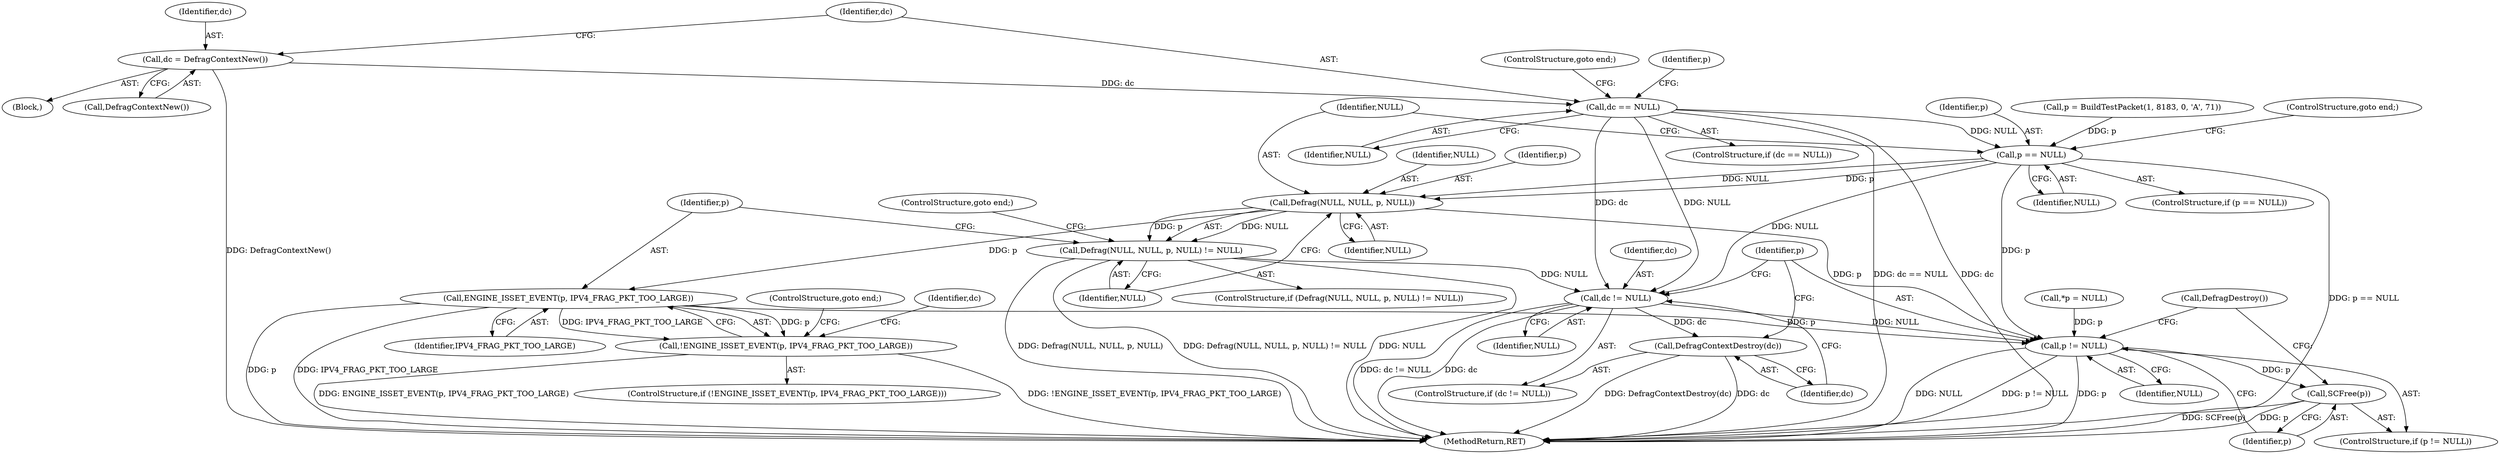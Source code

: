 digraph "0_suricata_4a04f814b15762eb446a5ead4d69d021512df6f8_3@pointer" {
"1000123" [label="(Call,dc == NULL)"];
"1000119" [label="(Call,dc = DefragContextNew())"];
"1000136" [label="(Call,p == NULL)"];
"1000142" [label="(Call,Defrag(NULL, NULL, p, NULL))"];
"1000141" [label="(Call,Defrag(NULL, NULL, p, NULL) != NULL)"];
"1000170" [label="(Call,dc != NULL)"];
"1000173" [label="(Call,DefragContextDestroy(dc))"];
"1000176" [label="(Call,p != NULL)"];
"1000179" [label="(Call,SCFree(p))"];
"1000151" [label="(Call,ENGINE_ISSET_EVENT(p, IPV4_FRAG_PKT_TOO_LARGE))"];
"1000150" [label="(Call,!ENGINE_ISSET_EVENT(p, IPV4_FRAG_PKT_TOO_LARGE))"];
"1000139" [label="(ControlStructure,goto end;)"];
"1000126" [label="(ControlStructure,goto end;)"];
"1000175" [label="(ControlStructure,if (p != NULL))"];
"1000128" [label="(Identifier,p)"];
"1000122" [label="(ControlStructure,if (dc == NULL))"];
"1000151" [label="(Call,ENGINE_ISSET_EVENT(p, IPV4_FRAG_PKT_TOO_LARGE))"];
"1000177" [label="(Identifier,p)"];
"1000143" [label="(Identifier,NULL)"];
"1000137" [label="(Identifier,p)"];
"1000180" [label="(Identifier,p)"];
"1000111" [label="(Call,*p = NULL)"];
"1000141" [label="(Call,Defrag(NULL, NULL, p, NULL) != NULL)"];
"1000171" [label="(Identifier,dc)"];
"1000140" [label="(ControlStructure,if (Defrag(NULL, NULL, p, NULL) != NULL))"];
"1000181" [label="(Call,DefragDestroy())"];
"1000120" [label="(Identifier,dc)"];
"1000184" [label="(MethodReturn,RET)"];
"1000142" [label="(Call,Defrag(NULL, NULL, p, NULL))"];
"1000119" [label="(Call,dc = DefragContextNew())"];
"1000136" [label="(Call,p == NULL)"];
"1000138" [label="(Identifier,NULL)"];
"1000135" [label="(ControlStructure,if (p == NULL))"];
"1000147" [label="(Identifier,NULL)"];
"1000148" [label="(ControlStructure,goto end;)"];
"1000169" [label="(ControlStructure,if (dc != NULL))"];
"1000146" [label="(Identifier,NULL)"];
"1000124" [label="(Identifier,dc)"];
"1000178" [label="(Identifier,NULL)"];
"1000153" [label="(Identifier,IPV4_FRAG_PKT_TOO_LARGE)"];
"1000159" [label="(Identifier,dc)"];
"1000125" [label="(Identifier,NULL)"];
"1000127" [label="(Call,p = BuildTestPacket(1, 8183, 0, 'A', 71))"];
"1000149" [label="(ControlStructure,if (!ENGINE_ISSET_EVENT(p, IPV4_FRAG_PKT_TOO_LARGE)))"];
"1000154" [label="(ControlStructure,goto end;)"];
"1000179" [label="(Call,SCFree(p))"];
"1000176" [label="(Call,p != NULL)"];
"1000170" [label="(Call,dc != NULL)"];
"1000152" [label="(Identifier,p)"];
"1000174" [label="(Identifier,dc)"];
"1000145" [label="(Identifier,p)"];
"1000173" [label="(Call,DefragContextDestroy(dc))"];
"1000105" [label="(Block,)"];
"1000150" [label="(Call,!ENGINE_ISSET_EVENT(p, IPV4_FRAG_PKT_TOO_LARGE))"];
"1000172" [label="(Identifier,NULL)"];
"1000121" [label="(Call,DefragContextNew())"];
"1000123" [label="(Call,dc == NULL)"];
"1000144" [label="(Identifier,NULL)"];
"1000123" -> "1000122"  [label="AST: "];
"1000123" -> "1000125"  [label="CFG: "];
"1000124" -> "1000123"  [label="AST: "];
"1000125" -> "1000123"  [label="AST: "];
"1000126" -> "1000123"  [label="CFG: "];
"1000128" -> "1000123"  [label="CFG: "];
"1000123" -> "1000184"  [label="DDG: dc == NULL"];
"1000123" -> "1000184"  [label="DDG: dc"];
"1000119" -> "1000123"  [label="DDG: dc"];
"1000123" -> "1000136"  [label="DDG: NULL"];
"1000123" -> "1000170"  [label="DDG: dc"];
"1000123" -> "1000170"  [label="DDG: NULL"];
"1000119" -> "1000105"  [label="AST: "];
"1000119" -> "1000121"  [label="CFG: "];
"1000120" -> "1000119"  [label="AST: "];
"1000121" -> "1000119"  [label="AST: "];
"1000124" -> "1000119"  [label="CFG: "];
"1000119" -> "1000184"  [label="DDG: DefragContextNew()"];
"1000136" -> "1000135"  [label="AST: "];
"1000136" -> "1000138"  [label="CFG: "];
"1000137" -> "1000136"  [label="AST: "];
"1000138" -> "1000136"  [label="AST: "];
"1000139" -> "1000136"  [label="CFG: "];
"1000143" -> "1000136"  [label="CFG: "];
"1000136" -> "1000184"  [label="DDG: p == NULL"];
"1000127" -> "1000136"  [label="DDG: p"];
"1000136" -> "1000142"  [label="DDG: NULL"];
"1000136" -> "1000142"  [label="DDG: p"];
"1000136" -> "1000170"  [label="DDG: NULL"];
"1000136" -> "1000176"  [label="DDG: p"];
"1000142" -> "1000141"  [label="AST: "];
"1000142" -> "1000146"  [label="CFG: "];
"1000143" -> "1000142"  [label="AST: "];
"1000144" -> "1000142"  [label="AST: "];
"1000145" -> "1000142"  [label="AST: "];
"1000146" -> "1000142"  [label="AST: "];
"1000147" -> "1000142"  [label="CFG: "];
"1000142" -> "1000141"  [label="DDG: NULL"];
"1000142" -> "1000141"  [label="DDG: p"];
"1000142" -> "1000151"  [label="DDG: p"];
"1000142" -> "1000176"  [label="DDG: p"];
"1000141" -> "1000140"  [label="AST: "];
"1000141" -> "1000147"  [label="CFG: "];
"1000147" -> "1000141"  [label="AST: "];
"1000148" -> "1000141"  [label="CFG: "];
"1000152" -> "1000141"  [label="CFG: "];
"1000141" -> "1000184"  [label="DDG: Defrag(NULL, NULL, p, NULL)"];
"1000141" -> "1000184"  [label="DDG: Defrag(NULL, NULL, p, NULL) != NULL"];
"1000141" -> "1000184"  [label="DDG: NULL"];
"1000141" -> "1000170"  [label="DDG: NULL"];
"1000170" -> "1000169"  [label="AST: "];
"1000170" -> "1000172"  [label="CFG: "];
"1000171" -> "1000170"  [label="AST: "];
"1000172" -> "1000170"  [label="AST: "];
"1000174" -> "1000170"  [label="CFG: "];
"1000177" -> "1000170"  [label="CFG: "];
"1000170" -> "1000184"  [label="DDG: dc"];
"1000170" -> "1000184"  [label="DDG: dc != NULL"];
"1000170" -> "1000173"  [label="DDG: dc"];
"1000170" -> "1000176"  [label="DDG: NULL"];
"1000173" -> "1000169"  [label="AST: "];
"1000173" -> "1000174"  [label="CFG: "];
"1000174" -> "1000173"  [label="AST: "];
"1000177" -> "1000173"  [label="CFG: "];
"1000173" -> "1000184"  [label="DDG: DefragContextDestroy(dc)"];
"1000173" -> "1000184"  [label="DDG: dc"];
"1000176" -> "1000175"  [label="AST: "];
"1000176" -> "1000178"  [label="CFG: "];
"1000177" -> "1000176"  [label="AST: "];
"1000178" -> "1000176"  [label="AST: "];
"1000180" -> "1000176"  [label="CFG: "];
"1000181" -> "1000176"  [label="CFG: "];
"1000176" -> "1000184"  [label="DDG: NULL"];
"1000176" -> "1000184"  [label="DDG: p != NULL"];
"1000176" -> "1000184"  [label="DDG: p"];
"1000151" -> "1000176"  [label="DDG: p"];
"1000111" -> "1000176"  [label="DDG: p"];
"1000176" -> "1000179"  [label="DDG: p"];
"1000179" -> "1000175"  [label="AST: "];
"1000179" -> "1000180"  [label="CFG: "];
"1000180" -> "1000179"  [label="AST: "];
"1000181" -> "1000179"  [label="CFG: "];
"1000179" -> "1000184"  [label="DDG: SCFree(p)"];
"1000179" -> "1000184"  [label="DDG: p"];
"1000151" -> "1000150"  [label="AST: "];
"1000151" -> "1000153"  [label="CFG: "];
"1000152" -> "1000151"  [label="AST: "];
"1000153" -> "1000151"  [label="AST: "];
"1000150" -> "1000151"  [label="CFG: "];
"1000151" -> "1000184"  [label="DDG: p"];
"1000151" -> "1000184"  [label="DDG: IPV4_FRAG_PKT_TOO_LARGE"];
"1000151" -> "1000150"  [label="DDG: p"];
"1000151" -> "1000150"  [label="DDG: IPV4_FRAG_PKT_TOO_LARGE"];
"1000150" -> "1000149"  [label="AST: "];
"1000154" -> "1000150"  [label="CFG: "];
"1000159" -> "1000150"  [label="CFG: "];
"1000150" -> "1000184"  [label="DDG: ENGINE_ISSET_EVENT(p, IPV4_FRAG_PKT_TOO_LARGE)"];
"1000150" -> "1000184"  [label="DDG: !ENGINE_ISSET_EVENT(p, IPV4_FRAG_PKT_TOO_LARGE)"];
}
